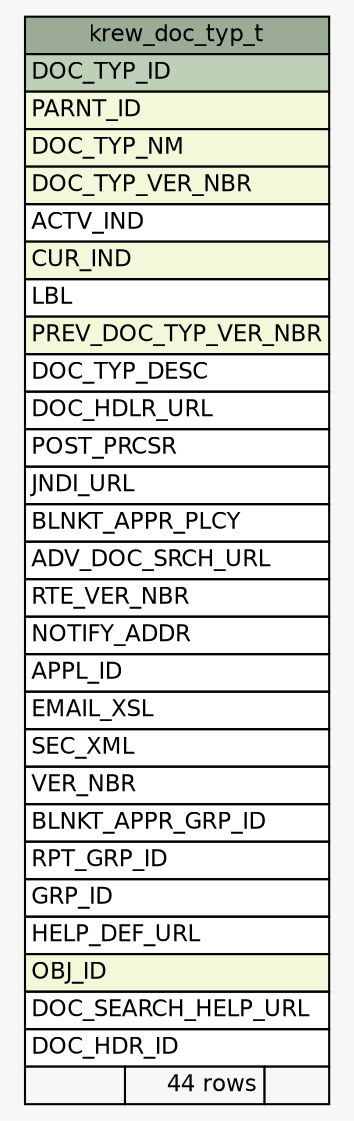 // dot 2.28.0 on Mac OS X 10.7.2
// SchemaSpy rev 590
digraph "krew_doc_typ_t" {
  graph [
    rankdir="RL"
    bgcolor="#f7f7f7"
    nodesep="0.18"
    ranksep="0.46"
    fontname="Helvetica"
    fontsize="11"
  ];
  node [
    fontname="Helvetica"
    fontsize="11"
    shape="plaintext"
  ];
  edge [
    arrowsize="0.8"
  ];
  "krew_doc_typ_t" [
    label=<
    <TABLE BORDER="0" CELLBORDER="1" CELLSPACING="0" BGCOLOR="#ffffff">
      <TR><TD COLSPAN="3" BGCOLOR="#9bab96" ALIGN="CENTER">krew_doc_typ_t</TD></TR>
      <TR><TD PORT="DOC_TYP_ID" COLSPAN="3" BGCOLOR="#bed1b8" ALIGN="LEFT">DOC_TYP_ID</TD></TR>
      <TR><TD PORT="PARNT_ID" COLSPAN="3" BGCOLOR="#f4f7da" ALIGN="LEFT">PARNT_ID</TD></TR>
      <TR><TD PORT="DOC_TYP_NM" COLSPAN="3" BGCOLOR="#f4f7da" ALIGN="LEFT">DOC_TYP_NM</TD></TR>
      <TR><TD PORT="DOC_TYP_VER_NBR" COLSPAN="3" BGCOLOR="#f4f7da" ALIGN="LEFT">DOC_TYP_VER_NBR</TD></TR>
      <TR><TD PORT="ACTV_IND" COLSPAN="3" ALIGN="LEFT">ACTV_IND</TD></TR>
      <TR><TD PORT="CUR_IND" COLSPAN="3" BGCOLOR="#f4f7da" ALIGN="LEFT">CUR_IND</TD></TR>
      <TR><TD PORT="LBL" COLSPAN="3" ALIGN="LEFT">LBL</TD></TR>
      <TR><TD PORT="PREV_DOC_TYP_VER_NBR" COLSPAN="3" BGCOLOR="#f4f7da" ALIGN="LEFT">PREV_DOC_TYP_VER_NBR</TD></TR>
      <TR><TD PORT="DOC_TYP_DESC" COLSPAN="3" ALIGN="LEFT">DOC_TYP_DESC</TD></TR>
      <TR><TD PORT="DOC_HDLR_URL" COLSPAN="3" ALIGN="LEFT">DOC_HDLR_URL</TD></TR>
      <TR><TD PORT="POST_PRCSR" COLSPAN="3" ALIGN="LEFT">POST_PRCSR</TD></TR>
      <TR><TD PORT="JNDI_URL" COLSPAN="3" ALIGN="LEFT">JNDI_URL</TD></TR>
      <TR><TD PORT="BLNKT_APPR_PLCY" COLSPAN="3" ALIGN="LEFT">BLNKT_APPR_PLCY</TD></TR>
      <TR><TD PORT="ADV_DOC_SRCH_URL" COLSPAN="3" ALIGN="LEFT">ADV_DOC_SRCH_URL</TD></TR>
      <TR><TD PORT="RTE_VER_NBR" COLSPAN="3" ALIGN="LEFT">RTE_VER_NBR</TD></TR>
      <TR><TD PORT="NOTIFY_ADDR" COLSPAN="3" ALIGN="LEFT">NOTIFY_ADDR</TD></TR>
      <TR><TD PORT="APPL_ID" COLSPAN="3" ALIGN="LEFT">APPL_ID</TD></TR>
      <TR><TD PORT="EMAIL_XSL" COLSPAN="3" ALIGN="LEFT">EMAIL_XSL</TD></TR>
      <TR><TD PORT="SEC_XML" COLSPAN="3" ALIGN="LEFT">SEC_XML</TD></TR>
      <TR><TD PORT="VER_NBR" COLSPAN="3" ALIGN="LEFT">VER_NBR</TD></TR>
      <TR><TD PORT="BLNKT_APPR_GRP_ID" COLSPAN="3" ALIGN="LEFT">BLNKT_APPR_GRP_ID</TD></TR>
      <TR><TD PORT="RPT_GRP_ID" COLSPAN="3" ALIGN="LEFT">RPT_GRP_ID</TD></TR>
      <TR><TD PORT="GRP_ID" COLSPAN="3" ALIGN="LEFT">GRP_ID</TD></TR>
      <TR><TD PORT="HELP_DEF_URL" COLSPAN="3" ALIGN="LEFT">HELP_DEF_URL</TD></TR>
      <TR><TD PORT="OBJ_ID" COLSPAN="3" BGCOLOR="#f4f7da" ALIGN="LEFT">OBJ_ID</TD></TR>
      <TR><TD PORT="DOC_SEARCH_HELP_URL" COLSPAN="3" ALIGN="LEFT">DOC_SEARCH_HELP_URL</TD></TR>
      <TR><TD PORT="DOC_HDR_ID" COLSPAN="3" ALIGN="LEFT">DOC_HDR_ID</TD></TR>
      <TR><TD ALIGN="LEFT" BGCOLOR="#f7f7f7">  </TD><TD ALIGN="RIGHT" BGCOLOR="#f7f7f7">44 rows</TD><TD ALIGN="RIGHT" BGCOLOR="#f7f7f7">  </TD></TR>
    </TABLE>>
    URL="tables/krew_doc_typ_t.html"
    tooltip="krew_doc_typ_t"
  ];
}
